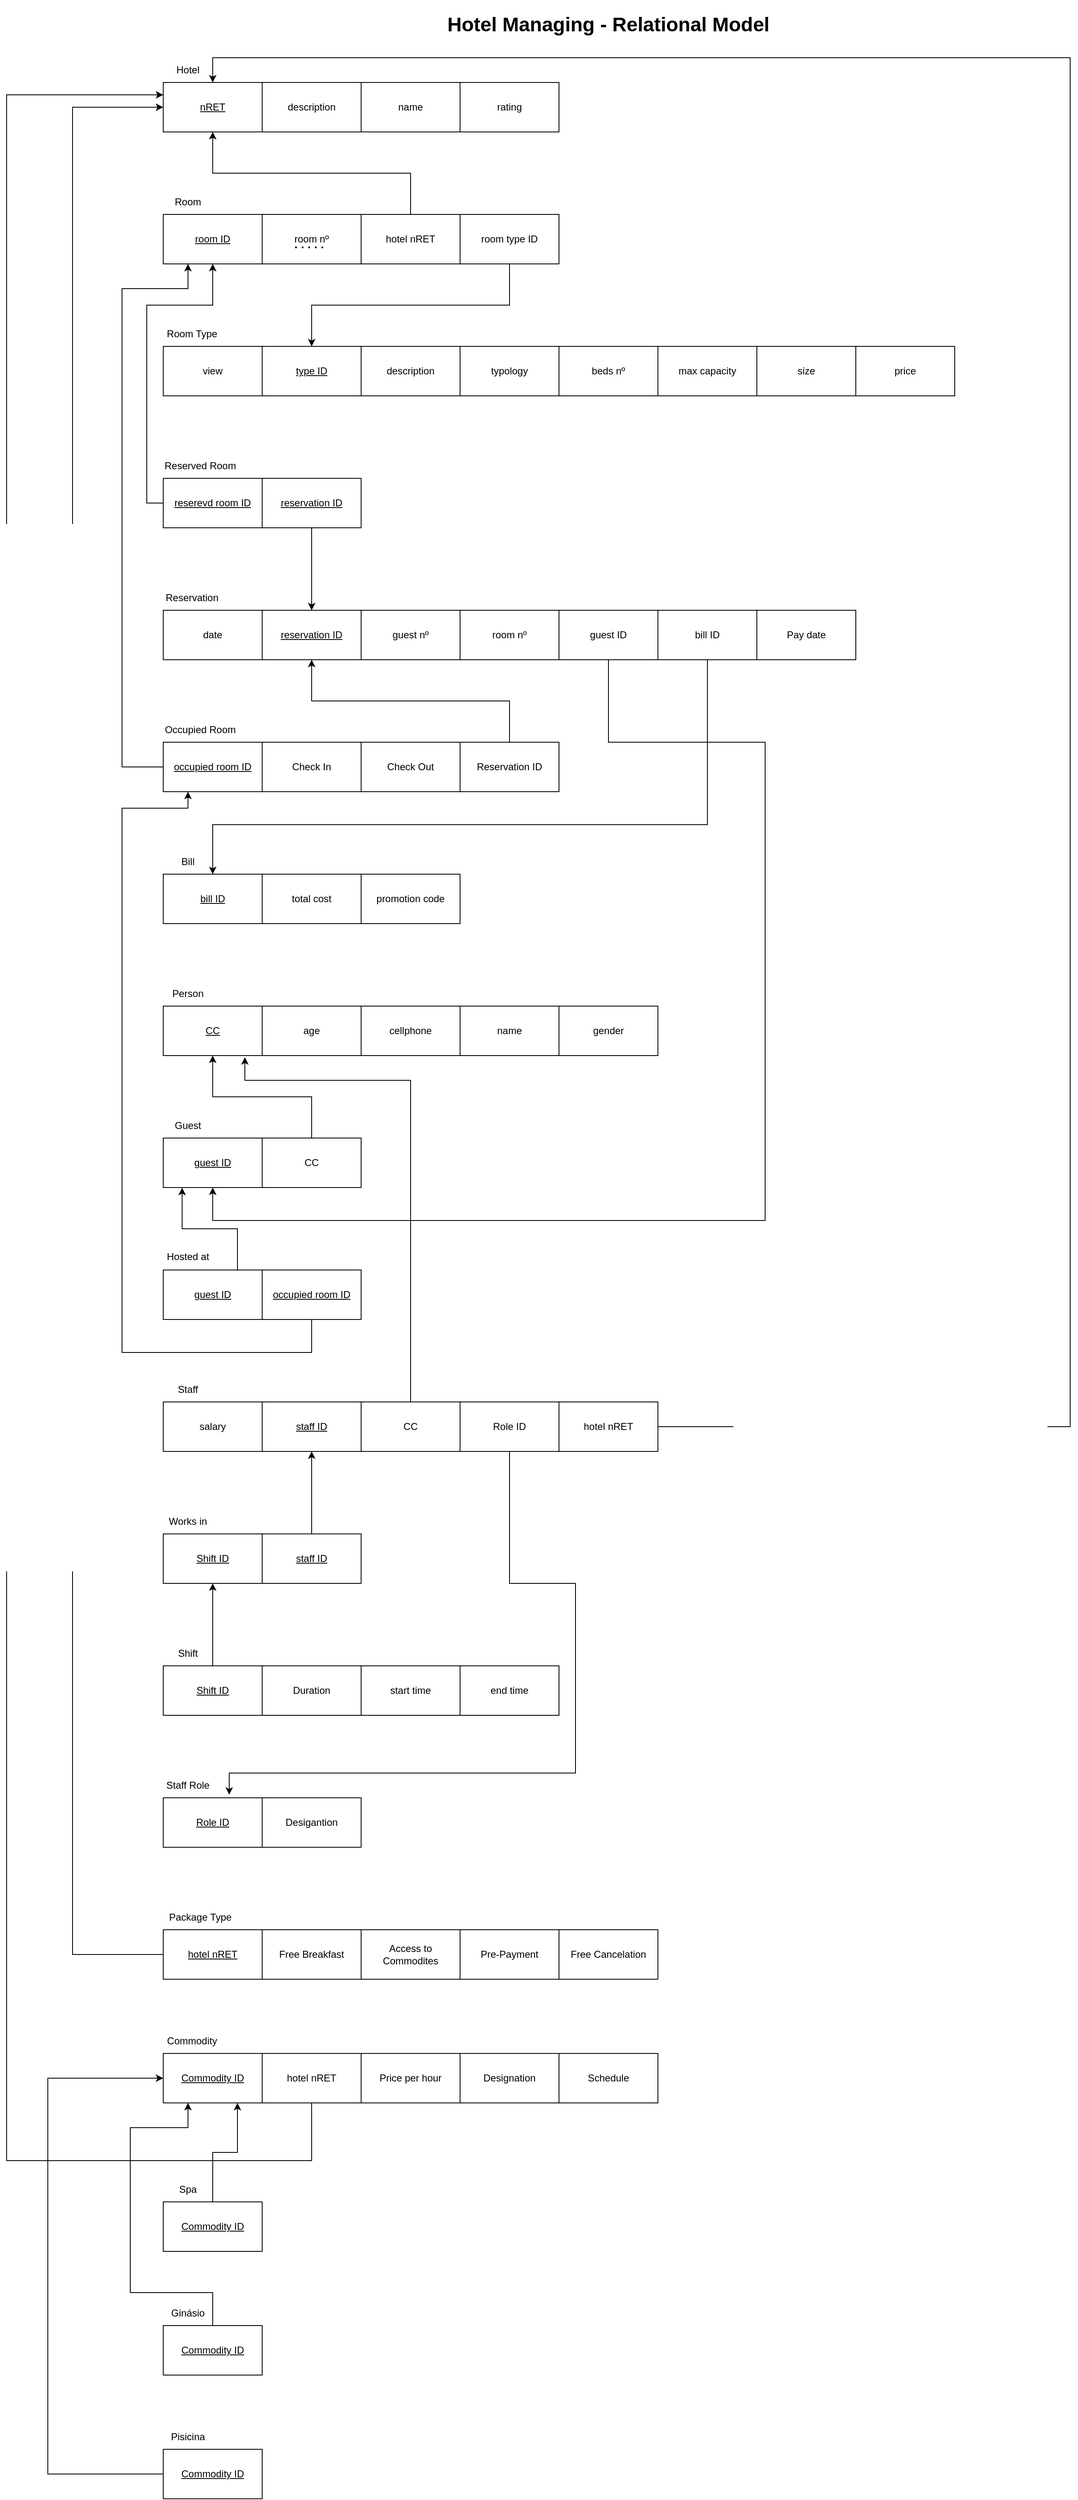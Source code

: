 <mxfile version="17.4.5" type="github">
  <diagram id="J5NFI8ycQX4mSOXD-UpD" name="Page-1">
    <mxGraphModel dx="460" dy="776" grid="1" gridSize="10" guides="1" tooltips="1" connect="1" arrows="1" fold="1" page="1" pageScale="1" pageWidth="827" pageHeight="1169" math="0" shadow="0">
      <root>
        <mxCell id="0" />
        <mxCell id="1" parent="0" />
        <mxCell id="5n2HZgpS40tlZMhOb_HH-1" value="&lt;h1&gt;Hotel Managing - Relational Model&lt;/h1&gt;" style="text;html=1;strokeColor=none;fillColor=none;spacing=5;spacingTop=-20;whiteSpace=wrap;overflow=hidden;rounded=0;align=center;" parent="1" vertex="1">
          <mxGeometry x="465" y="20" width="790" height="40" as="geometry" />
        </mxCell>
        <mxCell id="5n2HZgpS40tlZMhOb_HH-2" value="&lt;u&gt;nRET&lt;/u&gt;" style="rounded=0;whiteSpace=wrap;html=1;" parent="1" vertex="1">
          <mxGeometry x="320" y="110" width="120" height="60" as="geometry" />
        </mxCell>
        <mxCell id="5n2HZgpS40tlZMhOb_HH-4" value="description" style="rounded=0;whiteSpace=wrap;html=1;" parent="1" vertex="1">
          <mxGeometry x="440" y="110" width="120" height="60" as="geometry" />
        </mxCell>
        <mxCell id="5n2HZgpS40tlZMhOb_HH-5" value="name" style="rounded=0;whiteSpace=wrap;html=1;" parent="1" vertex="1">
          <mxGeometry x="560" y="110" width="120" height="60" as="geometry" />
        </mxCell>
        <mxCell id="5n2HZgpS40tlZMhOb_HH-6" value="rating" style="rounded=0;whiteSpace=wrap;html=1;" parent="1" vertex="1">
          <mxGeometry x="680" y="110" width="120" height="60" as="geometry" />
        </mxCell>
        <mxCell id="5n2HZgpS40tlZMhOb_HH-7" value="Hotel" style="text;html=1;strokeColor=none;fillColor=none;align=center;verticalAlign=middle;whiteSpace=wrap;rounded=0;" parent="1" vertex="1">
          <mxGeometry x="320" y="80" width="60" height="30" as="geometry" />
        </mxCell>
        <mxCell id="5n2HZgpS40tlZMhOb_HH-8" value="&lt;u&gt;room ID&lt;/u&gt;" style="rounded=0;whiteSpace=wrap;html=1;" parent="1" vertex="1">
          <mxGeometry x="320" y="270" width="120" height="60" as="geometry" />
        </mxCell>
        <mxCell id="5n2HZgpS40tlZMhOb_HH-9" value="room nº" style="rounded=0;whiteSpace=wrap;html=1;" parent="1" vertex="1">
          <mxGeometry x="440" y="270" width="120" height="60" as="geometry" />
        </mxCell>
        <mxCell id="5n2HZgpS40tlZMhOb_HH-56" style="edgeStyle=orthogonalEdgeStyle;rounded=0;orthogonalLoop=1;jettySize=auto;html=1;exitX=0.5;exitY=0;exitDx=0;exitDy=0;entryX=0.5;entryY=1;entryDx=0;entryDy=0;" parent="1" source="5n2HZgpS40tlZMhOb_HH-10" target="5n2HZgpS40tlZMhOb_HH-2" edge="1">
          <mxGeometry relative="1" as="geometry" />
        </mxCell>
        <mxCell id="5n2HZgpS40tlZMhOb_HH-10" value="hotel nRET" style="rounded=0;whiteSpace=wrap;html=1;" parent="1" vertex="1">
          <mxGeometry x="560" y="270" width="120" height="60" as="geometry" />
        </mxCell>
        <mxCell id="5n2HZgpS40tlZMhOb_HH-14" value="Room" style="text;html=1;strokeColor=none;fillColor=none;align=center;verticalAlign=middle;whiteSpace=wrap;rounded=0;" parent="1" vertex="1">
          <mxGeometry x="320" y="240" width="60" height="30" as="geometry" />
        </mxCell>
        <mxCell id="5n2HZgpS40tlZMhOb_HH-15" value="" style="endArrow=none;dashed=1;html=1;dashPattern=1 3;strokeWidth=2;rounded=0;labelBackgroundColor=default;fontFamily=Helvetica;fontSize=15;fontColor=default;shape=connector;" parent="1" edge="1">
          <mxGeometry width="50" height="50" relative="1" as="geometry">
            <mxPoint x="480" y="310" as="sourcePoint" />
            <mxPoint x="520" y="310" as="targetPoint" />
          </mxGeometry>
        </mxCell>
        <mxCell id="5n2HZgpS40tlZMhOb_HH-57" style="edgeStyle=orthogonalEdgeStyle;rounded=0;orthogonalLoop=1;jettySize=auto;html=1;exitX=0.5;exitY=1;exitDx=0;exitDy=0;entryX=0.5;entryY=0;entryDx=0;entryDy=0;" parent="1" source="5n2HZgpS40tlZMhOb_HH-16" target="5n2HZgpS40tlZMhOb_HH-18" edge="1">
          <mxGeometry relative="1" as="geometry" />
        </mxCell>
        <mxCell id="5n2HZgpS40tlZMhOb_HH-16" value="room type ID" style="rounded=0;whiteSpace=wrap;html=1;" parent="1" vertex="1">
          <mxGeometry x="680" y="270" width="120" height="60" as="geometry" />
        </mxCell>
        <mxCell id="5n2HZgpS40tlZMhOb_HH-17" value="view" style="rounded=0;whiteSpace=wrap;html=1;" parent="1" vertex="1">
          <mxGeometry x="320" y="430" width="120" height="60" as="geometry" />
        </mxCell>
        <mxCell id="5n2HZgpS40tlZMhOb_HH-18" value="&lt;u&gt;type ID&lt;/u&gt;" style="rounded=0;whiteSpace=wrap;html=1;" parent="1" vertex="1">
          <mxGeometry x="440" y="430" width="120" height="60" as="geometry" />
        </mxCell>
        <mxCell id="5n2HZgpS40tlZMhOb_HH-19" value="description" style="rounded=0;whiteSpace=wrap;html=1;" parent="1" vertex="1">
          <mxGeometry x="560" y="430" width="120" height="60" as="geometry" />
        </mxCell>
        <mxCell id="5n2HZgpS40tlZMhOb_HH-20" value="typology" style="rounded=0;whiteSpace=wrap;html=1;" parent="1" vertex="1">
          <mxGeometry x="680" y="430" width="120" height="60" as="geometry" />
        </mxCell>
        <mxCell id="5n2HZgpS40tlZMhOb_HH-21" value="beds nº" style="rounded=0;whiteSpace=wrap;html=1;" parent="1" vertex="1">
          <mxGeometry x="800" y="430" width="120" height="60" as="geometry" />
        </mxCell>
        <mxCell id="5n2HZgpS40tlZMhOb_HH-22" value="max capacity" style="rounded=0;whiteSpace=wrap;html=1;" parent="1" vertex="1">
          <mxGeometry x="920" y="430" width="120" height="60" as="geometry" />
        </mxCell>
        <mxCell id="5n2HZgpS40tlZMhOb_HH-23" value="size" style="rounded=0;whiteSpace=wrap;html=1;" parent="1" vertex="1">
          <mxGeometry x="1040" y="430" width="120" height="60" as="geometry" />
        </mxCell>
        <mxCell id="5n2HZgpS40tlZMhOb_HH-24" value="price" style="rounded=0;whiteSpace=wrap;html=1;" parent="1" vertex="1">
          <mxGeometry x="1160" y="430" width="120" height="60" as="geometry" />
        </mxCell>
        <mxCell id="5n2HZgpS40tlZMhOb_HH-27" value="Room Type" style="text;html=1;strokeColor=none;fillColor=none;align=center;verticalAlign=middle;whiteSpace=wrap;rounded=0;" parent="1" vertex="1">
          <mxGeometry x="320" y="400" width="70" height="30" as="geometry" />
        </mxCell>
        <mxCell id="5n2HZgpS40tlZMhOb_HH-58" style="edgeStyle=orthogonalEdgeStyle;rounded=0;orthogonalLoop=1;jettySize=auto;html=1;exitX=0;exitY=0.5;exitDx=0;exitDy=0;" parent="1" source="5n2HZgpS40tlZMhOb_HH-28" target="5n2HZgpS40tlZMhOb_HH-8" edge="1">
          <mxGeometry relative="1" as="geometry">
            <Array as="points">
              <mxPoint x="300" y="620" />
              <mxPoint x="300" y="380" />
              <mxPoint x="380" y="380" />
            </Array>
          </mxGeometry>
        </mxCell>
        <mxCell id="5n2HZgpS40tlZMhOb_HH-28" value="&lt;u&gt;reserevd room ID&lt;/u&gt;" style="rounded=0;whiteSpace=wrap;html=1;" parent="1" vertex="1">
          <mxGeometry x="320" y="590" width="120" height="60" as="geometry" />
        </mxCell>
        <mxCell id="5n2HZgpS40tlZMhOb_HH-29" value="Reserved Room" style="text;html=1;strokeColor=none;fillColor=none;align=center;verticalAlign=middle;whiteSpace=wrap;rounded=0;" parent="1" vertex="1">
          <mxGeometry x="320" y="560" width="90" height="30" as="geometry" />
        </mxCell>
        <mxCell id="5n2HZgpS40tlZMhOb_HH-60" style="edgeStyle=orthogonalEdgeStyle;rounded=0;orthogonalLoop=1;jettySize=auto;html=1;exitX=0.5;exitY=1;exitDx=0;exitDy=0;entryX=0.5;entryY=0;entryDx=0;entryDy=0;" parent="1" source="5n2HZgpS40tlZMhOb_HH-31" target="5n2HZgpS40tlZMhOb_HH-35" edge="1">
          <mxGeometry relative="1" as="geometry" />
        </mxCell>
        <mxCell id="5n2HZgpS40tlZMhOb_HH-31" value="&lt;u&gt;reservation ID&lt;/u&gt;" style="rounded=0;whiteSpace=wrap;html=1;" parent="1" vertex="1">
          <mxGeometry x="440" y="590" width="120" height="60" as="geometry" />
        </mxCell>
        <mxCell id="5n2HZgpS40tlZMhOb_HH-33" value="Reservation" style="text;html=1;strokeColor=none;fillColor=none;align=center;verticalAlign=middle;whiteSpace=wrap;rounded=0;" parent="1" vertex="1">
          <mxGeometry x="320" y="720" width="70" height="30" as="geometry" />
        </mxCell>
        <mxCell id="5n2HZgpS40tlZMhOb_HH-34" value="date" style="rounded=0;whiteSpace=wrap;html=1;" parent="1" vertex="1">
          <mxGeometry x="320" y="750" width="120" height="60" as="geometry" />
        </mxCell>
        <mxCell id="5n2HZgpS40tlZMhOb_HH-35" value="&lt;u&gt;reservation ID&lt;/u&gt;" style="rounded=0;whiteSpace=wrap;html=1;" parent="1" vertex="1">
          <mxGeometry x="440" y="750" width="120" height="60" as="geometry" />
        </mxCell>
        <mxCell id="5n2HZgpS40tlZMhOb_HH-37" value="guest nº" style="rounded=0;whiteSpace=wrap;html=1;" parent="1" vertex="1">
          <mxGeometry x="560" y="750" width="120" height="60" as="geometry" />
        </mxCell>
        <mxCell id="5n2HZgpS40tlZMhOb_HH-38" value="room nº" style="rounded=0;whiteSpace=wrap;html=1;" parent="1" vertex="1">
          <mxGeometry x="680" y="750" width="120" height="60" as="geometry" />
        </mxCell>
        <mxCell id="5n2HZgpS40tlZMhOb_HH-80" style="edgeStyle=orthogonalEdgeStyle;rounded=0;orthogonalLoop=1;jettySize=auto;html=1;exitX=0.5;exitY=1;exitDx=0;exitDy=0;entryX=0.5;entryY=1;entryDx=0;entryDy=0;" parent="1" source="5n2HZgpS40tlZMhOb_HH-39" target="5n2HZgpS40tlZMhOb_HH-76" edge="1">
          <mxGeometry relative="1" as="geometry">
            <Array as="points">
              <mxPoint x="860" y="910" />
              <mxPoint x="1050" y="910" />
              <mxPoint x="1050" y="1490" />
              <mxPoint x="380" y="1490" />
            </Array>
          </mxGeometry>
        </mxCell>
        <mxCell id="5n2HZgpS40tlZMhOb_HH-39" value="guest ID" style="rounded=0;whiteSpace=wrap;html=1;" parent="1" vertex="1">
          <mxGeometry x="800" y="750" width="120" height="60" as="geometry" />
        </mxCell>
        <mxCell id="5n2HZgpS40tlZMhOb_HH-59" style="edgeStyle=orthogonalEdgeStyle;rounded=0;orthogonalLoop=1;jettySize=auto;html=1;exitX=0;exitY=0.5;exitDx=0;exitDy=0;entryX=0.25;entryY=1;entryDx=0;entryDy=0;" parent="1" source="5n2HZgpS40tlZMhOb_HH-41" target="5n2HZgpS40tlZMhOb_HH-8" edge="1">
          <mxGeometry relative="1" as="geometry">
            <Array as="points">
              <mxPoint x="270" y="940" />
              <mxPoint x="270" y="360" />
              <mxPoint x="350" y="360" />
            </Array>
          </mxGeometry>
        </mxCell>
        <mxCell id="5n2HZgpS40tlZMhOb_HH-41" value="&lt;u&gt;occupied room ID&lt;/u&gt;" style="rounded=0;whiteSpace=wrap;html=1;" parent="1" vertex="1">
          <mxGeometry x="320" y="910" width="120" height="60" as="geometry" />
        </mxCell>
        <mxCell id="5n2HZgpS40tlZMhOb_HH-42" value="Check In" style="rounded=0;whiteSpace=wrap;html=1;" parent="1" vertex="1">
          <mxGeometry x="440" y="910" width="120" height="60" as="geometry" />
        </mxCell>
        <mxCell id="5n2HZgpS40tlZMhOb_HH-43" value="Check Out" style="rounded=0;whiteSpace=wrap;html=1;" parent="1" vertex="1">
          <mxGeometry x="560" y="910" width="120" height="60" as="geometry" />
        </mxCell>
        <mxCell id="5n2HZgpS40tlZMhOb_HH-44" value="Occupied Room" style="text;html=1;strokeColor=none;fillColor=none;align=center;verticalAlign=middle;whiteSpace=wrap;rounded=0;" parent="1" vertex="1">
          <mxGeometry x="320" y="880" width="90" height="30" as="geometry" />
        </mxCell>
        <mxCell id="5n2HZgpS40tlZMhOb_HH-61" style="edgeStyle=orthogonalEdgeStyle;rounded=0;orthogonalLoop=1;jettySize=auto;html=1;exitX=0.5;exitY=0;exitDx=0;exitDy=0;entryX=0.5;entryY=1;entryDx=0;entryDy=0;" parent="1" source="5n2HZgpS40tlZMhOb_HH-46" target="5n2HZgpS40tlZMhOb_HH-35" edge="1">
          <mxGeometry relative="1" as="geometry" />
        </mxCell>
        <mxCell id="5n2HZgpS40tlZMhOb_HH-46" value="Reservation ID" style="rounded=0;whiteSpace=wrap;html=1;" parent="1" vertex="1">
          <mxGeometry x="680" y="910" width="120" height="60" as="geometry" />
        </mxCell>
        <mxCell id="5n2HZgpS40tlZMhOb_HH-62" value="&lt;u&gt;bill ID&lt;/u&gt;" style="rounded=0;whiteSpace=wrap;html=1;" parent="1" vertex="1">
          <mxGeometry x="320" y="1070" width="120" height="60" as="geometry" />
        </mxCell>
        <mxCell id="5n2HZgpS40tlZMhOb_HH-63" value="Bill" style="text;html=1;strokeColor=none;fillColor=none;align=center;verticalAlign=middle;whiteSpace=wrap;rounded=0;" parent="1" vertex="1">
          <mxGeometry x="320" y="1040" width="60" height="30" as="geometry" />
        </mxCell>
        <mxCell id="5n2HZgpS40tlZMhOb_HH-64" value="total cost" style="rounded=0;whiteSpace=wrap;html=1;" parent="1" vertex="1">
          <mxGeometry x="440" y="1070" width="120" height="60" as="geometry" />
        </mxCell>
        <mxCell id="5n2HZgpS40tlZMhOb_HH-65" value="promotion code" style="rounded=0;whiteSpace=wrap;html=1;" parent="1" vertex="1">
          <mxGeometry x="560" y="1070" width="120" height="60" as="geometry" />
        </mxCell>
        <mxCell id="5n2HZgpS40tlZMhOb_HH-67" style="edgeStyle=orthogonalEdgeStyle;rounded=0;orthogonalLoop=1;jettySize=auto;html=1;exitX=0.5;exitY=1;exitDx=0;exitDy=0;entryX=0.5;entryY=0;entryDx=0;entryDy=0;" parent="1" source="5n2HZgpS40tlZMhOb_HH-66" target="5n2HZgpS40tlZMhOb_HH-62" edge="1">
          <mxGeometry relative="1" as="geometry">
            <Array as="points">
              <mxPoint x="980" y="1010" />
              <mxPoint x="380" y="1010" />
            </Array>
          </mxGeometry>
        </mxCell>
        <mxCell id="5n2HZgpS40tlZMhOb_HH-66" value="bill ID" style="rounded=0;whiteSpace=wrap;html=1;" parent="1" vertex="1">
          <mxGeometry x="920" y="750" width="120" height="60" as="geometry" />
        </mxCell>
        <mxCell id="5n2HZgpS40tlZMhOb_HH-68" value="Pay date" style="rounded=0;whiteSpace=wrap;html=1;" parent="1" vertex="1">
          <mxGeometry x="1040" y="750" width="120" height="60" as="geometry" />
        </mxCell>
        <mxCell id="5n2HZgpS40tlZMhOb_HH-70" value="&lt;u&gt;CC&lt;/u&gt;" style="rounded=0;whiteSpace=wrap;html=1;" parent="1" vertex="1">
          <mxGeometry x="320" y="1230" width="120" height="60" as="geometry" />
        </mxCell>
        <mxCell id="5n2HZgpS40tlZMhOb_HH-71" value="Person" style="text;html=1;strokeColor=none;fillColor=none;align=center;verticalAlign=middle;whiteSpace=wrap;rounded=0;" parent="1" vertex="1">
          <mxGeometry x="320" y="1200" width="60" height="30" as="geometry" />
        </mxCell>
        <mxCell id="5n2HZgpS40tlZMhOb_HH-72" value="age" style="rounded=0;whiteSpace=wrap;html=1;" parent="1" vertex="1">
          <mxGeometry x="440" y="1230" width="120" height="60" as="geometry" />
        </mxCell>
        <mxCell id="5n2HZgpS40tlZMhOb_HH-73" value="cellphone" style="rounded=0;whiteSpace=wrap;html=1;" parent="1" vertex="1">
          <mxGeometry x="560" y="1230" width="120" height="60" as="geometry" />
        </mxCell>
        <mxCell id="5n2HZgpS40tlZMhOb_HH-74" value="name" style="rounded=0;whiteSpace=wrap;html=1;" parent="1" vertex="1">
          <mxGeometry x="680" y="1230" width="120" height="60" as="geometry" />
        </mxCell>
        <mxCell id="5n2HZgpS40tlZMhOb_HH-75" value="gender" style="rounded=0;whiteSpace=wrap;html=1;" parent="1" vertex="1">
          <mxGeometry x="800" y="1230" width="120" height="60" as="geometry" />
        </mxCell>
        <mxCell id="5n2HZgpS40tlZMhOb_HH-76" value="&lt;u&gt;guest ID&lt;/u&gt;" style="rounded=0;whiteSpace=wrap;html=1;" parent="1" vertex="1">
          <mxGeometry x="320" y="1390" width="120" height="60" as="geometry" />
        </mxCell>
        <mxCell id="5n2HZgpS40tlZMhOb_HH-77" value="Guest" style="text;html=1;strokeColor=none;fillColor=none;align=center;verticalAlign=middle;whiteSpace=wrap;rounded=0;" parent="1" vertex="1">
          <mxGeometry x="320" y="1360" width="60" height="30" as="geometry" />
        </mxCell>
        <mxCell id="5n2HZgpS40tlZMhOb_HH-79" style="edgeStyle=orthogonalEdgeStyle;rounded=0;orthogonalLoop=1;jettySize=auto;html=1;exitX=0.5;exitY=0;exitDx=0;exitDy=0;entryX=0.5;entryY=1;entryDx=0;entryDy=0;" parent="1" source="5n2HZgpS40tlZMhOb_HH-78" target="5n2HZgpS40tlZMhOb_HH-70" edge="1">
          <mxGeometry relative="1" as="geometry" />
        </mxCell>
        <mxCell id="5n2HZgpS40tlZMhOb_HH-78" value="CC" style="rounded=0;whiteSpace=wrap;html=1;" parent="1" vertex="1">
          <mxGeometry x="440" y="1390" width="120" height="60" as="geometry" />
        </mxCell>
        <mxCell id="5n2HZgpS40tlZMhOb_HH-82" value="Hosted at" style="text;html=1;strokeColor=none;fillColor=none;align=center;verticalAlign=middle;whiteSpace=wrap;rounded=0;" parent="1" vertex="1">
          <mxGeometry x="320" y="1519" width="60" height="30" as="geometry" />
        </mxCell>
        <mxCell id="5n2HZgpS40tlZMhOb_HH-86" style="edgeStyle=orthogonalEdgeStyle;rounded=0;orthogonalLoop=1;jettySize=auto;html=1;exitX=0.75;exitY=0;exitDx=0;exitDy=0;entryX=0.191;entryY=1.005;entryDx=0;entryDy=0;entryPerimeter=0;" parent="1" source="5n2HZgpS40tlZMhOb_HH-83" target="5n2HZgpS40tlZMhOb_HH-76" edge="1">
          <mxGeometry relative="1" as="geometry" />
        </mxCell>
        <mxCell id="5n2HZgpS40tlZMhOb_HH-83" value="&lt;u&gt;guest ID&lt;/u&gt;" style="rounded=0;whiteSpace=wrap;html=1;" parent="1" vertex="1">
          <mxGeometry x="320" y="1550" width="120" height="60" as="geometry" />
        </mxCell>
        <mxCell id="5n2HZgpS40tlZMhOb_HH-85" style="edgeStyle=orthogonalEdgeStyle;rounded=0;orthogonalLoop=1;jettySize=auto;html=1;exitX=0.5;exitY=1;exitDx=0;exitDy=0;entryX=0.25;entryY=1;entryDx=0;entryDy=0;" parent="1" source="5n2HZgpS40tlZMhOb_HH-84" target="5n2HZgpS40tlZMhOb_HH-41" edge="1">
          <mxGeometry relative="1" as="geometry">
            <Array as="points">
              <mxPoint x="500" y="1650" />
              <mxPoint x="270" y="1650" />
              <mxPoint x="270" y="990" />
              <mxPoint x="350" y="990" />
            </Array>
          </mxGeometry>
        </mxCell>
        <mxCell id="5n2HZgpS40tlZMhOb_HH-84" value="&lt;u&gt;occupied room ID&lt;/u&gt;" style="rounded=0;whiteSpace=wrap;html=1;" parent="1" vertex="1">
          <mxGeometry x="440" y="1550" width="120" height="60" as="geometry" />
        </mxCell>
        <mxCell id="5n2HZgpS40tlZMhOb_HH-87" value="salary" style="rounded=0;whiteSpace=wrap;html=1;" parent="1" vertex="1">
          <mxGeometry x="320" y="1710" width="120" height="60" as="geometry" />
        </mxCell>
        <mxCell id="5n2HZgpS40tlZMhOb_HH-88" value="Staff" style="text;html=1;strokeColor=none;fillColor=none;align=center;verticalAlign=middle;whiteSpace=wrap;rounded=0;" parent="1" vertex="1">
          <mxGeometry x="320" y="1680" width="60" height="30" as="geometry" />
        </mxCell>
        <mxCell id="5n2HZgpS40tlZMhOb_HH-89" value="&lt;u&gt;staff ID&lt;/u&gt;" style="rounded=0;whiteSpace=wrap;html=1;" parent="1" vertex="1">
          <mxGeometry x="440" y="1710" width="120" height="60" as="geometry" />
        </mxCell>
        <mxCell id="5n2HZgpS40tlZMhOb_HH-91" style="edgeStyle=orthogonalEdgeStyle;rounded=0;orthogonalLoop=1;jettySize=auto;html=1;exitX=0.5;exitY=0;exitDx=0;exitDy=0;entryX=0.825;entryY=1.033;entryDx=0;entryDy=0;entryPerimeter=0;" parent="1" source="5n2HZgpS40tlZMhOb_HH-90" target="5n2HZgpS40tlZMhOb_HH-70" edge="1">
          <mxGeometry relative="1" as="geometry">
            <Array as="points">
              <mxPoint x="620" y="1320" />
              <mxPoint x="419" y="1320" />
            </Array>
          </mxGeometry>
        </mxCell>
        <mxCell id="5n2HZgpS40tlZMhOb_HH-90" value="CC" style="rounded=0;whiteSpace=wrap;html=1;" parent="1" vertex="1">
          <mxGeometry x="560" y="1710" width="120" height="60" as="geometry" />
        </mxCell>
        <mxCell id="5n2HZgpS40tlZMhOb_HH-93" value="&lt;u&gt;Shift ID&lt;/u&gt;" style="rounded=0;whiteSpace=wrap;html=1;" parent="1" vertex="1">
          <mxGeometry x="320" y="1870" width="120" height="60" as="geometry" />
        </mxCell>
        <mxCell id="5n2HZgpS40tlZMhOb_HH-94" value="Works in" style="text;html=1;strokeColor=none;fillColor=none;align=center;verticalAlign=middle;whiteSpace=wrap;rounded=0;" parent="1" vertex="1">
          <mxGeometry x="320" y="1840" width="60" height="30" as="geometry" />
        </mxCell>
        <mxCell id="5n2HZgpS40tlZMhOb_HH-97" style="edgeStyle=orthogonalEdgeStyle;rounded=0;orthogonalLoop=1;jettySize=auto;html=1;exitX=0.5;exitY=0;exitDx=0;exitDy=0;entryX=0.5;entryY=1;entryDx=0;entryDy=0;" parent="1" source="5n2HZgpS40tlZMhOb_HH-96" target="5n2HZgpS40tlZMhOb_HH-89" edge="1">
          <mxGeometry relative="1" as="geometry" />
        </mxCell>
        <mxCell id="5n2HZgpS40tlZMhOb_HH-96" value="&lt;u&gt;staff ID&lt;/u&gt;" style="rounded=0;whiteSpace=wrap;html=1;" parent="1" vertex="1">
          <mxGeometry x="440" y="1870" width="120" height="60" as="geometry" />
        </mxCell>
        <mxCell id="5n2HZgpS40tlZMhOb_HH-99" style="edgeStyle=orthogonalEdgeStyle;rounded=0;orthogonalLoop=1;jettySize=auto;html=1;exitX=0.5;exitY=0;exitDx=0;exitDy=0;entryX=0.5;entryY=1;entryDx=0;entryDy=0;" parent="1" source="5n2HZgpS40tlZMhOb_HH-98" target="5n2HZgpS40tlZMhOb_HH-93" edge="1">
          <mxGeometry relative="1" as="geometry" />
        </mxCell>
        <mxCell id="5n2HZgpS40tlZMhOb_HH-98" value="&lt;u&gt;Shift ID&lt;/u&gt;" style="rounded=0;whiteSpace=wrap;html=1;" parent="1" vertex="1">
          <mxGeometry x="320" y="2030" width="120" height="60" as="geometry" />
        </mxCell>
        <mxCell id="5n2HZgpS40tlZMhOb_HH-100" value="Shift" style="text;html=1;strokeColor=none;fillColor=none;align=center;verticalAlign=middle;whiteSpace=wrap;rounded=0;" parent="1" vertex="1">
          <mxGeometry x="320" y="2000" width="60" height="30" as="geometry" />
        </mxCell>
        <mxCell id="5n2HZgpS40tlZMhOb_HH-101" value="Duration" style="rounded=0;whiteSpace=wrap;html=1;" parent="1" vertex="1">
          <mxGeometry x="440" y="2030" width="120" height="60" as="geometry" />
        </mxCell>
        <mxCell id="5n2HZgpS40tlZMhOb_HH-102" value="start time" style="rounded=0;whiteSpace=wrap;html=1;" parent="1" vertex="1">
          <mxGeometry x="560" y="2030" width="120" height="60" as="geometry" />
        </mxCell>
        <mxCell id="5n2HZgpS40tlZMhOb_HH-103" value="end time" style="rounded=0;whiteSpace=wrap;html=1;" parent="1" vertex="1">
          <mxGeometry x="680" y="2030" width="120" height="60" as="geometry" />
        </mxCell>
        <mxCell id="5n2HZgpS40tlZMhOb_HH-105" style="edgeStyle=orthogonalEdgeStyle;rounded=0;orthogonalLoop=1;jettySize=auto;html=1;exitX=1;exitY=0.5;exitDx=0;exitDy=0;entryX=0.5;entryY=0;entryDx=0;entryDy=0;" parent="1" source="5n2HZgpS40tlZMhOb_HH-104" target="5n2HZgpS40tlZMhOb_HH-2" edge="1">
          <mxGeometry relative="1" as="geometry">
            <Array as="points">
              <mxPoint x="1420" y="1740" />
              <mxPoint x="1420" y="80" />
              <mxPoint x="380" y="80" />
            </Array>
          </mxGeometry>
        </mxCell>
        <mxCell id="5n2HZgpS40tlZMhOb_HH-104" value="hotel nRET" style="rounded=0;whiteSpace=wrap;html=1;" parent="1" vertex="1">
          <mxGeometry x="800" y="1710" width="120" height="60" as="geometry" />
        </mxCell>
        <mxCell id="5n2HZgpS40tlZMhOb_HH-107" value="&lt;u&gt;Role ID&lt;/u&gt;" style="rounded=0;whiteSpace=wrap;html=1;" parent="1" vertex="1">
          <mxGeometry x="320" y="2190" width="120" height="60" as="geometry" />
        </mxCell>
        <mxCell id="5n2HZgpS40tlZMhOb_HH-108" value="Staff Role" style="text;html=1;strokeColor=none;fillColor=none;align=center;verticalAlign=middle;whiteSpace=wrap;rounded=0;" parent="1" vertex="1">
          <mxGeometry x="320" y="2160" width="60" height="30" as="geometry" />
        </mxCell>
        <mxCell id="5n2HZgpS40tlZMhOb_HH-111" style="edgeStyle=orthogonalEdgeStyle;rounded=0;orthogonalLoop=1;jettySize=auto;html=1;exitX=0.5;exitY=1;exitDx=0;exitDy=0;entryX=0.667;entryY=-0.062;entryDx=0;entryDy=0;entryPerimeter=0;" parent="1" source="5n2HZgpS40tlZMhOb_HH-109" target="5n2HZgpS40tlZMhOb_HH-107" edge="1">
          <mxGeometry relative="1" as="geometry">
            <Array as="points">
              <mxPoint x="740" y="1930" />
              <mxPoint x="820" y="1930" />
              <mxPoint x="820" y="2160" />
              <mxPoint x="400" y="2160" />
            </Array>
          </mxGeometry>
        </mxCell>
        <mxCell id="5n2HZgpS40tlZMhOb_HH-109" value="Role ID" style="rounded=0;whiteSpace=wrap;html=1;" parent="1" vertex="1">
          <mxGeometry x="680" y="1710" width="120" height="60" as="geometry" />
        </mxCell>
        <mxCell id="5n2HZgpS40tlZMhOb_HH-112" value="Desigantion" style="rounded=0;whiteSpace=wrap;html=1;" parent="1" vertex="1">
          <mxGeometry x="440" y="2190" width="120" height="60" as="geometry" />
        </mxCell>
        <mxCell id="qyBVmgvsxjx7ZLbjmRxW-2" value="Package Type" style="text;html=1;strokeColor=none;fillColor=none;align=center;verticalAlign=middle;whiteSpace=wrap;rounded=0;" parent="1" vertex="1">
          <mxGeometry x="320" y="2320" width="90" height="30" as="geometry" />
        </mxCell>
        <mxCell id="qyBVmgvsxjx7ZLbjmRxW-7" style="edgeStyle=orthogonalEdgeStyle;rounded=0;orthogonalLoop=1;jettySize=auto;html=1;exitX=0;exitY=0.5;exitDx=0;exitDy=0;entryX=0;entryY=0.5;entryDx=0;entryDy=0;" parent="1" source="qyBVmgvsxjx7ZLbjmRxW-3" target="5n2HZgpS40tlZMhOb_HH-2" edge="1">
          <mxGeometry relative="1" as="geometry">
            <Array as="points">
              <mxPoint x="210" y="2380" />
              <mxPoint x="210" y="140" />
            </Array>
          </mxGeometry>
        </mxCell>
        <mxCell id="qyBVmgvsxjx7ZLbjmRxW-3" value="&lt;u&gt;hotel nRET&lt;/u&gt;" style="rounded=0;whiteSpace=wrap;html=1;" parent="1" vertex="1">
          <mxGeometry x="320" y="2350" width="120" height="60" as="geometry" />
        </mxCell>
        <mxCell id="qyBVmgvsxjx7ZLbjmRxW-4" value="Free Breakfast" style="rounded=0;whiteSpace=wrap;html=1;" parent="1" vertex="1">
          <mxGeometry x="440" y="2350" width="120" height="60" as="geometry" />
        </mxCell>
        <mxCell id="qyBVmgvsxjx7ZLbjmRxW-5" value="Access to Commodites" style="rounded=0;whiteSpace=wrap;html=1;" parent="1" vertex="1">
          <mxGeometry x="560" y="2350" width="120" height="60" as="geometry" />
        </mxCell>
        <mxCell id="qyBVmgvsxjx7ZLbjmRxW-6" value="Pre-Payment" style="rounded=0;whiteSpace=wrap;html=1;" parent="1" vertex="1">
          <mxGeometry x="680" y="2350" width="120" height="60" as="geometry" />
        </mxCell>
        <mxCell id="qyBVmgvsxjx7ZLbjmRxW-8" value="Free Cancelation" style="rounded=0;whiteSpace=wrap;html=1;" parent="1" vertex="1">
          <mxGeometry x="800" y="2350" width="120" height="60" as="geometry" />
        </mxCell>
        <mxCell id="qyBVmgvsxjx7ZLbjmRxW-9" value="&lt;u&gt;Commodity ID&lt;/u&gt;" style="rounded=0;whiteSpace=wrap;html=1;" parent="1" vertex="1">
          <mxGeometry x="320" y="2500" width="120" height="60" as="geometry" />
        </mxCell>
        <mxCell id="qyBVmgvsxjx7ZLbjmRxW-10" value="Commodity" style="text;html=1;strokeColor=none;fillColor=none;align=center;verticalAlign=middle;whiteSpace=wrap;rounded=0;" parent="1" vertex="1">
          <mxGeometry x="320" y="2470" width="70" height="30" as="geometry" />
        </mxCell>
        <mxCell id="qyBVmgvsxjx7ZLbjmRxW-13" style="edgeStyle=orthogonalEdgeStyle;rounded=0;orthogonalLoop=1;jettySize=auto;html=1;entryX=0;entryY=0.25;entryDx=0;entryDy=0;" parent="1" source="qyBVmgvsxjx7ZLbjmRxW-11" target="5n2HZgpS40tlZMhOb_HH-2" edge="1">
          <mxGeometry relative="1" as="geometry">
            <Array as="points">
              <mxPoint x="500" y="2630" />
              <mxPoint x="130" y="2630" />
              <mxPoint x="130" y="125" />
            </Array>
          </mxGeometry>
        </mxCell>
        <mxCell id="qyBVmgvsxjx7ZLbjmRxW-11" value="hotel nRET" style="rounded=0;whiteSpace=wrap;html=1;" parent="1" vertex="1">
          <mxGeometry x="440" y="2500" width="120" height="60" as="geometry" />
        </mxCell>
        <mxCell id="qyBVmgvsxjx7ZLbjmRxW-14" value="Price per hour" style="rounded=0;whiteSpace=wrap;html=1;" parent="1" vertex="1">
          <mxGeometry x="560" y="2500" width="120" height="60" as="geometry" />
        </mxCell>
        <mxCell id="qyBVmgvsxjx7ZLbjmRxW-15" value="Designation" style="rounded=0;whiteSpace=wrap;html=1;" parent="1" vertex="1">
          <mxGeometry x="680" y="2500" width="120" height="60" as="geometry" />
        </mxCell>
        <mxCell id="qyBVmgvsxjx7ZLbjmRxW-17" value="Spa" style="text;html=1;strokeColor=none;fillColor=none;align=center;verticalAlign=middle;whiteSpace=wrap;rounded=0;" parent="1" vertex="1">
          <mxGeometry x="320" y="2650" width="60" height="30" as="geometry" />
        </mxCell>
        <mxCell id="qyBVmgvsxjx7ZLbjmRxW-19" style="edgeStyle=orthogonalEdgeStyle;rounded=0;orthogonalLoop=1;jettySize=auto;html=1;exitX=0.5;exitY=0;exitDx=0;exitDy=0;entryX=0.75;entryY=1;entryDx=0;entryDy=0;" parent="1" source="qyBVmgvsxjx7ZLbjmRxW-18" target="qyBVmgvsxjx7ZLbjmRxW-9" edge="1">
          <mxGeometry relative="1" as="geometry" />
        </mxCell>
        <mxCell id="qyBVmgvsxjx7ZLbjmRxW-18" value="&lt;u&gt;Commodity ID&lt;/u&gt;" style="rounded=0;whiteSpace=wrap;html=1;" parent="1" vertex="1">
          <mxGeometry x="320" y="2680" width="120" height="60" as="geometry" />
        </mxCell>
        <mxCell id="qyBVmgvsxjx7ZLbjmRxW-20" value="Ginásio" style="text;html=1;strokeColor=none;fillColor=none;align=center;verticalAlign=middle;whiteSpace=wrap;rounded=0;" parent="1" vertex="1">
          <mxGeometry x="320" y="2800" width="60" height="30" as="geometry" />
        </mxCell>
        <mxCell id="qyBVmgvsxjx7ZLbjmRxW-22" style="edgeStyle=orthogonalEdgeStyle;rounded=0;orthogonalLoop=1;jettySize=auto;html=1;exitX=0.5;exitY=0;exitDx=0;exitDy=0;entryX=0.25;entryY=1;entryDx=0;entryDy=0;" parent="1" source="qyBVmgvsxjx7ZLbjmRxW-21" target="qyBVmgvsxjx7ZLbjmRxW-9" edge="1">
          <mxGeometry relative="1" as="geometry">
            <Array as="points">
              <mxPoint x="380" y="2790" />
              <mxPoint x="280" y="2790" />
              <mxPoint x="280" y="2590" />
              <mxPoint x="350" y="2590" />
            </Array>
          </mxGeometry>
        </mxCell>
        <mxCell id="qyBVmgvsxjx7ZLbjmRxW-21" value="&lt;u&gt;Commodity ID&lt;/u&gt;" style="rounded=0;whiteSpace=wrap;html=1;" parent="1" vertex="1">
          <mxGeometry x="320" y="2830" width="120" height="60" as="geometry" />
        </mxCell>
        <mxCell id="qyBVmgvsxjx7ZLbjmRxW-23" value="Pisicina" style="text;html=1;strokeColor=none;fillColor=none;align=center;verticalAlign=middle;whiteSpace=wrap;rounded=0;" parent="1" vertex="1">
          <mxGeometry x="320" y="2950" width="60" height="30" as="geometry" />
        </mxCell>
        <mxCell id="qyBVmgvsxjx7ZLbjmRxW-25" style="edgeStyle=orthogonalEdgeStyle;rounded=0;orthogonalLoop=1;jettySize=auto;html=1;exitX=0;exitY=0.5;exitDx=0;exitDy=0;entryX=0;entryY=0.5;entryDx=0;entryDy=0;" parent="1" source="qyBVmgvsxjx7ZLbjmRxW-24" target="qyBVmgvsxjx7ZLbjmRxW-9" edge="1">
          <mxGeometry relative="1" as="geometry">
            <Array as="points">
              <mxPoint x="180" y="3010" />
              <mxPoint x="180" y="2530" />
            </Array>
          </mxGeometry>
        </mxCell>
        <mxCell id="qyBVmgvsxjx7ZLbjmRxW-24" value="&lt;u&gt;Commodity ID&lt;/u&gt;" style="rounded=0;whiteSpace=wrap;html=1;" parent="1" vertex="1">
          <mxGeometry x="320" y="2980" width="120" height="60" as="geometry" />
        </mxCell>
        <mxCell id="qyBVmgvsxjx7ZLbjmRxW-26" value="Schedule" style="rounded=0;whiteSpace=wrap;html=1;" parent="1" vertex="1">
          <mxGeometry x="800" y="2500" width="120" height="60" as="geometry" />
        </mxCell>
      </root>
    </mxGraphModel>
  </diagram>
</mxfile>
